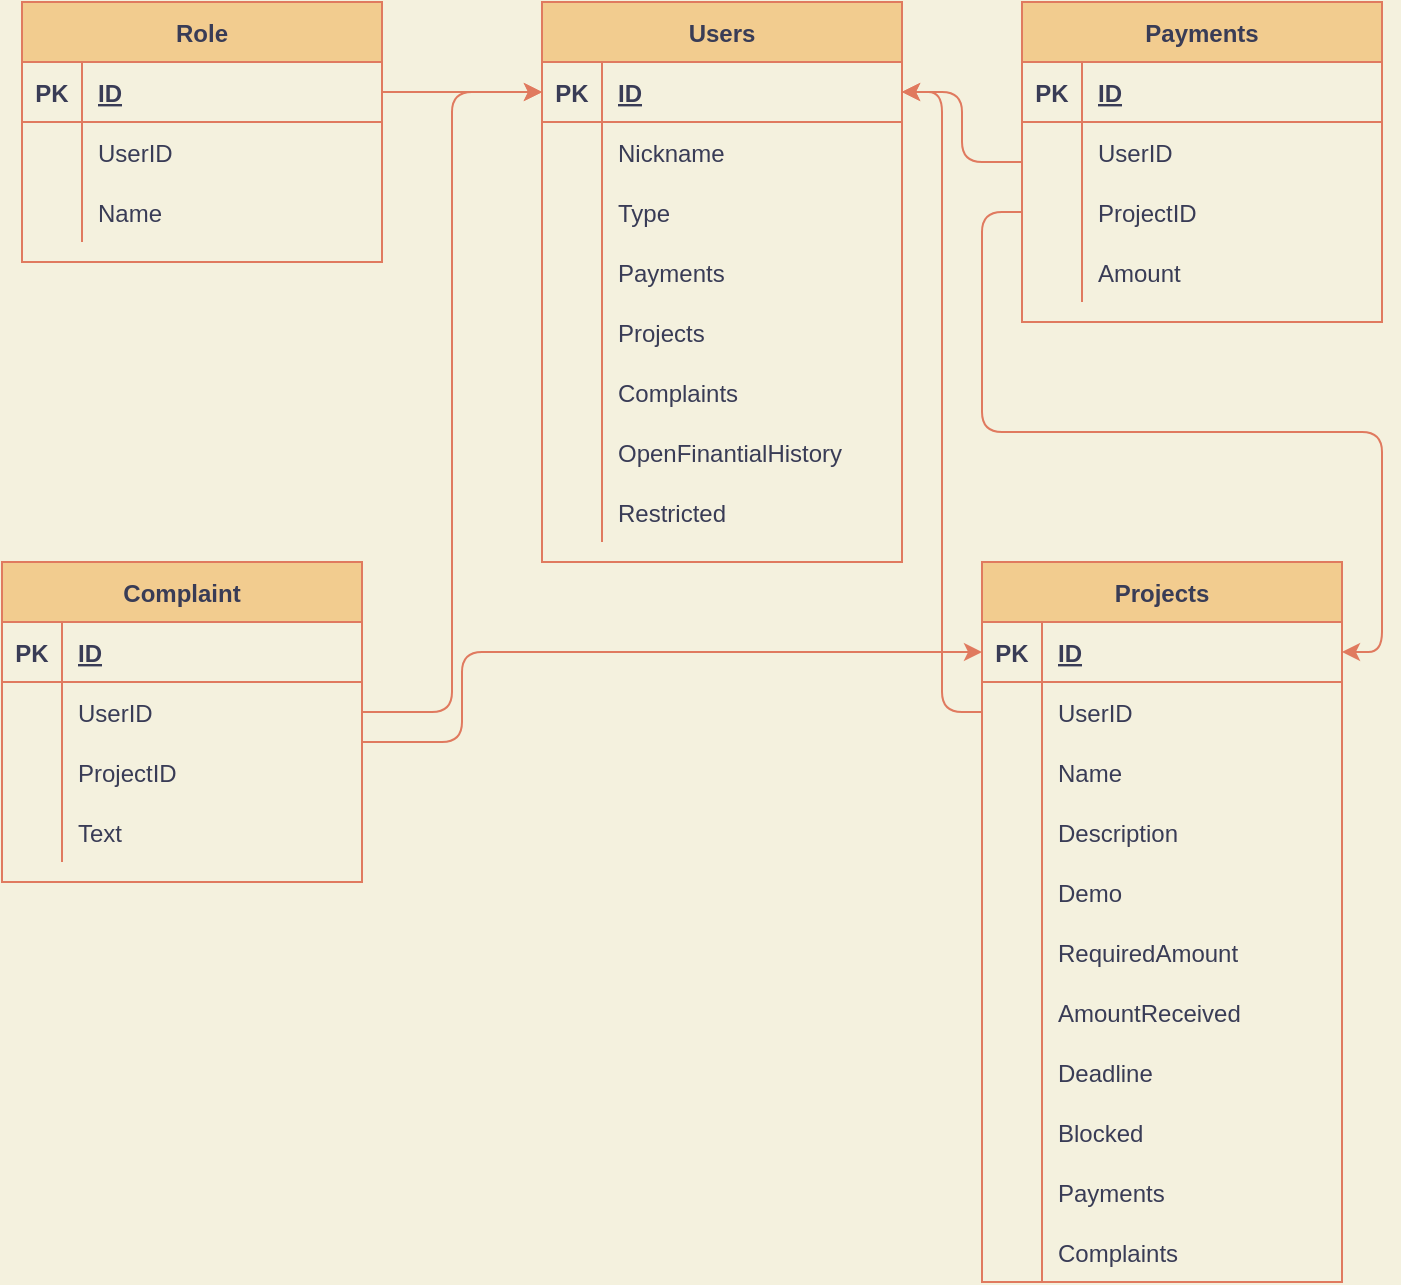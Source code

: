 <mxfile version="15.4.0" type="device"><diagram id="lL2KecHEoqLXDaEP8oUl" name="Страница 1"><mxGraphModel dx="710" dy="412" grid="1" gridSize="10" guides="1" tooltips="1" connect="1" arrows="1" fold="1" page="1" pageScale="1" pageWidth="1000" pageHeight="800" background="#F4F1DE" math="0" shadow="0"><root><mxCell id="0"/><mxCell id="1" parent="0"/><mxCell id="gk1wdXyeC8ZPCCCsD1zB-1" value="Users" style="shape=table;startSize=30;container=1;collapsible=1;childLayout=tableLayout;fixedRows=1;rowLines=0;fontStyle=1;align=center;resizeLast=1;fillColor=#F2CC8F;strokeColor=#E07A5F;fontColor=#393C56;" parent="1" vertex="1"><mxGeometry x="290" y="10" width="180" height="280" as="geometry"/></mxCell><mxCell id="gk1wdXyeC8ZPCCCsD1zB-2" value="" style="shape=partialRectangle;collapsible=0;dropTarget=0;pointerEvents=0;fillColor=none;top=0;left=0;bottom=1;right=0;points=[[0,0.5],[1,0.5]];portConstraint=eastwest;strokeColor=#E07A5F;fontColor=#393C56;" parent="gk1wdXyeC8ZPCCCsD1zB-1" vertex="1"><mxGeometry y="30" width="180" height="30" as="geometry"/></mxCell><mxCell id="gk1wdXyeC8ZPCCCsD1zB-3" value="PK" style="shape=partialRectangle;connectable=0;fillColor=none;top=0;left=0;bottom=0;right=0;fontStyle=1;overflow=hidden;strokeColor=#E07A5F;fontColor=#393C56;" parent="gk1wdXyeC8ZPCCCsD1zB-2" vertex="1"><mxGeometry width="30" height="30" as="geometry"><mxRectangle width="30" height="30" as="alternateBounds"/></mxGeometry></mxCell><mxCell id="gk1wdXyeC8ZPCCCsD1zB-4" value="ID" style="shape=partialRectangle;connectable=0;fillColor=none;top=0;left=0;bottom=0;right=0;align=left;spacingLeft=6;fontStyle=5;overflow=hidden;strokeColor=#E07A5F;fontColor=#393C56;" parent="gk1wdXyeC8ZPCCCsD1zB-2" vertex="1"><mxGeometry x="30" width="150" height="30" as="geometry"><mxRectangle width="150" height="30" as="alternateBounds"/></mxGeometry></mxCell><mxCell id="gk1wdXyeC8ZPCCCsD1zB-5" value="" style="shape=partialRectangle;collapsible=0;dropTarget=0;pointerEvents=0;fillColor=none;top=0;left=0;bottom=0;right=0;points=[[0,0.5],[1,0.5]];portConstraint=eastwest;strokeColor=#E07A5F;fontColor=#393C56;" parent="gk1wdXyeC8ZPCCCsD1zB-1" vertex="1"><mxGeometry y="60" width="180" height="30" as="geometry"/></mxCell><mxCell id="gk1wdXyeC8ZPCCCsD1zB-6" value="" style="shape=partialRectangle;connectable=0;fillColor=none;top=0;left=0;bottom=0;right=0;editable=1;overflow=hidden;strokeColor=#E07A5F;fontColor=#393C56;" parent="gk1wdXyeC8ZPCCCsD1zB-5" vertex="1"><mxGeometry width="30" height="30" as="geometry"><mxRectangle width="30" height="30" as="alternateBounds"/></mxGeometry></mxCell><mxCell id="gk1wdXyeC8ZPCCCsD1zB-7" value="Nickname" style="shape=partialRectangle;connectable=0;fillColor=none;top=0;left=0;bottom=0;right=0;align=left;spacingLeft=6;overflow=hidden;strokeColor=#E07A5F;fontColor=#393C56;" parent="gk1wdXyeC8ZPCCCsD1zB-5" vertex="1"><mxGeometry x="30" width="150" height="30" as="geometry"><mxRectangle width="150" height="30" as="alternateBounds"/></mxGeometry></mxCell><mxCell id="gk1wdXyeC8ZPCCCsD1zB-17" value="" style="shape=partialRectangle;collapsible=0;dropTarget=0;pointerEvents=0;fillColor=none;top=0;left=0;bottom=0;right=0;points=[[0,0.5],[1,0.5]];portConstraint=eastwest;strokeColor=#E07A5F;fontColor=#393C56;" parent="gk1wdXyeC8ZPCCCsD1zB-1" vertex="1"><mxGeometry y="90" width="180" height="30" as="geometry"/></mxCell><mxCell id="gk1wdXyeC8ZPCCCsD1zB-18" value="" style="shape=partialRectangle;connectable=0;fillColor=none;top=0;left=0;bottom=0;right=0;editable=1;overflow=hidden;strokeColor=#E07A5F;fontColor=#393C56;" parent="gk1wdXyeC8ZPCCCsD1zB-17" vertex="1"><mxGeometry width="30" height="30" as="geometry"><mxRectangle width="30" height="30" as="alternateBounds"/></mxGeometry></mxCell><mxCell id="gk1wdXyeC8ZPCCCsD1zB-19" value="Type" style="shape=partialRectangle;connectable=0;fillColor=none;top=0;left=0;bottom=0;right=0;align=left;spacingLeft=6;overflow=hidden;strokeColor=#E07A5F;fontColor=#393C56;" parent="gk1wdXyeC8ZPCCCsD1zB-17" vertex="1"><mxGeometry x="30" width="150" height="30" as="geometry"><mxRectangle width="150" height="30" as="alternateBounds"/></mxGeometry></mxCell><mxCell id="gk1wdXyeC8ZPCCCsD1zB-20" value="" style="shape=partialRectangle;collapsible=0;dropTarget=0;pointerEvents=0;fillColor=none;top=0;left=0;bottom=0;right=0;points=[[0,0.5],[1,0.5]];portConstraint=eastwest;strokeColor=#E07A5F;fontColor=#393C56;" parent="gk1wdXyeC8ZPCCCsD1zB-1" vertex="1"><mxGeometry y="120" width="180" height="30" as="geometry"/></mxCell><mxCell id="gk1wdXyeC8ZPCCCsD1zB-21" value="" style="shape=partialRectangle;connectable=0;fillColor=none;top=0;left=0;bottom=0;right=0;editable=1;overflow=hidden;strokeColor=#E07A5F;fontColor=#393C56;" parent="gk1wdXyeC8ZPCCCsD1zB-20" vertex="1"><mxGeometry width="30" height="30" as="geometry"><mxRectangle width="30" height="30" as="alternateBounds"/></mxGeometry></mxCell><mxCell id="gk1wdXyeC8ZPCCCsD1zB-22" value="Payments" style="shape=partialRectangle;connectable=0;fillColor=none;top=0;left=0;bottom=0;right=0;align=left;spacingLeft=6;overflow=hidden;strokeColor=#E07A5F;fontColor=#393C56;" parent="gk1wdXyeC8ZPCCCsD1zB-20" vertex="1"><mxGeometry x="30" width="150" height="30" as="geometry"><mxRectangle width="150" height="30" as="alternateBounds"/></mxGeometry></mxCell><mxCell id="gk1wdXyeC8ZPCCCsD1zB-23" value="" style="shape=partialRectangle;collapsible=0;dropTarget=0;pointerEvents=0;fillColor=none;top=0;left=0;bottom=0;right=0;points=[[0,0.5],[1,0.5]];portConstraint=eastwest;strokeColor=#E07A5F;fontColor=#393C56;" parent="gk1wdXyeC8ZPCCCsD1zB-1" vertex="1"><mxGeometry y="150" width="180" height="30" as="geometry"/></mxCell><mxCell id="gk1wdXyeC8ZPCCCsD1zB-24" value="" style="shape=partialRectangle;connectable=0;fillColor=none;top=0;left=0;bottom=0;right=0;editable=1;overflow=hidden;strokeColor=#E07A5F;fontColor=#393C56;" parent="gk1wdXyeC8ZPCCCsD1zB-23" vertex="1"><mxGeometry width="30" height="30" as="geometry"><mxRectangle width="30" height="30" as="alternateBounds"/></mxGeometry></mxCell><mxCell id="gk1wdXyeC8ZPCCCsD1zB-25" value="Projects" style="shape=partialRectangle;connectable=0;fillColor=none;top=0;left=0;bottom=0;right=0;align=left;spacingLeft=6;overflow=hidden;strokeColor=#E07A5F;fontColor=#393C56;" parent="gk1wdXyeC8ZPCCCsD1zB-23" vertex="1"><mxGeometry x="30" width="150" height="30" as="geometry"><mxRectangle width="150" height="30" as="alternateBounds"/></mxGeometry></mxCell><mxCell id="OUejm_RmadkvLGZbNN4_-1" value="" style="shape=partialRectangle;collapsible=0;dropTarget=0;pointerEvents=0;fillColor=none;top=0;left=0;bottom=0;right=0;points=[[0,0.5],[1,0.5]];portConstraint=eastwest;strokeColor=#E07A5F;fontColor=#393C56;" parent="gk1wdXyeC8ZPCCCsD1zB-1" vertex="1"><mxGeometry y="180" width="180" height="30" as="geometry"/></mxCell><mxCell id="OUejm_RmadkvLGZbNN4_-2" value="" style="shape=partialRectangle;connectable=0;fillColor=none;top=0;left=0;bottom=0;right=0;editable=1;overflow=hidden;strokeColor=#E07A5F;fontColor=#393C56;" parent="OUejm_RmadkvLGZbNN4_-1" vertex="1"><mxGeometry width="30" height="30" as="geometry"><mxRectangle width="30" height="30" as="alternateBounds"/></mxGeometry></mxCell><mxCell id="OUejm_RmadkvLGZbNN4_-3" value="Complaints" style="shape=partialRectangle;connectable=0;fillColor=none;top=0;left=0;bottom=0;right=0;align=left;spacingLeft=6;overflow=hidden;strokeColor=#E07A5F;fontColor=#393C56;" parent="OUejm_RmadkvLGZbNN4_-1" vertex="1"><mxGeometry x="30" width="150" height="30" as="geometry"><mxRectangle width="150" height="30" as="alternateBounds"/></mxGeometry></mxCell><mxCell id="gk1wdXyeC8ZPCCCsD1zB-26" value="" style="shape=partialRectangle;collapsible=0;dropTarget=0;pointerEvents=0;fillColor=none;top=0;left=0;bottom=0;right=0;points=[[0,0.5],[1,0.5]];portConstraint=eastwest;strokeColor=#E07A5F;fontColor=#393C56;" parent="gk1wdXyeC8ZPCCCsD1zB-1" vertex="1"><mxGeometry y="210" width="180" height="30" as="geometry"/></mxCell><mxCell id="gk1wdXyeC8ZPCCCsD1zB-27" value="" style="shape=partialRectangle;connectable=0;fillColor=none;top=0;left=0;bottom=0;right=0;editable=1;overflow=hidden;strokeColor=#E07A5F;fontColor=#393C56;" parent="gk1wdXyeC8ZPCCCsD1zB-26" vertex="1"><mxGeometry width="30" height="30" as="geometry"><mxRectangle width="30" height="30" as="alternateBounds"/></mxGeometry></mxCell><mxCell id="gk1wdXyeC8ZPCCCsD1zB-28" value="OpenFinantialHistory" style="shape=partialRectangle;connectable=0;fillColor=none;top=0;left=0;bottom=0;right=0;align=left;spacingLeft=6;overflow=hidden;strokeColor=#E07A5F;fontColor=#393C56;" parent="gk1wdXyeC8ZPCCCsD1zB-26" vertex="1"><mxGeometry x="30" width="150" height="30" as="geometry"><mxRectangle width="150" height="30" as="alternateBounds"/></mxGeometry></mxCell><mxCell id="gk1wdXyeC8ZPCCCsD1zB-134" value="" style="shape=partialRectangle;collapsible=0;dropTarget=0;pointerEvents=0;fillColor=none;top=0;left=0;bottom=0;right=0;points=[[0,0.5],[1,0.5]];portConstraint=eastwest;strokeColor=#E07A5F;fontColor=#393C56;" parent="gk1wdXyeC8ZPCCCsD1zB-1" vertex="1"><mxGeometry y="240" width="180" height="30" as="geometry"/></mxCell><mxCell id="gk1wdXyeC8ZPCCCsD1zB-135" value="" style="shape=partialRectangle;connectable=0;fillColor=none;top=0;left=0;bottom=0;right=0;editable=1;overflow=hidden;strokeColor=#E07A5F;fontColor=#393C56;" parent="gk1wdXyeC8ZPCCCsD1zB-134" vertex="1"><mxGeometry width="30" height="30" as="geometry"><mxRectangle width="30" height="30" as="alternateBounds"/></mxGeometry></mxCell><mxCell id="gk1wdXyeC8ZPCCCsD1zB-136" value="Restricted" style="shape=partialRectangle;connectable=0;fillColor=none;top=0;left=0;bottom=0;right=0;align=left;spacingLeft=6;overflow=hidden;strokeColor=#E07A5F;fontColor=#393C56;" parent="gk1wdXyeC8ZPCCCsD1zB-134" vertex="1"><mxGeometry x="30" width="150" height="30" as="geometry"><mxRectangle width="150" height="30" as="alternateBounds"/></mxGeometry></mxCell><mxCell id="gk1wdXyeC8ZPCCCsD1zB-164" style="edgeStyle=orthogonalEdgeStyle;curved=0;rounded=1;sketch=0;orthogonalLoop=1;jettySize=auto;html=1;entryX=1;entryY=0.5;entryDx=0;entryDy=0;fontColor=#393C56;strokeColor=#E07A5F;labelBackgroundColor=#F4F1DE;" parent="1" source="gk1wdXyeC8ZPCCCsD1zB-29" target="gk1wdXyeC8ZPCCCsD1zB-2" edge="1"><mxGeometry relative="1" as="geometry"/></mxCell><mxCell id="gk1wdXyeC8ZPCCCsD1zB-29" value="Payments" style="shape=table;startSize=30;container=1;collapsible=1;childLayout=tableLayout;fixedRows=1;rowLines=0;fontStyle=1;align=center;resizeLast=1;fillColor=#F2CC8F;strokeColor=#E07A5F;fontColor=#393C56;" parent="1" vertex="1"><mxGeometry x="530" y="10" width="180" height="160" as="geometry"><mxRectangle x="530" y="10" width="90" height="30" as="alternateBounds"/></mxGeometry></mxCell><mxCell id="gk1wdXyeC8ZPCCCsD1zB-30" value="" style="shape=partialRectangle;collapsible=0;dropTarget=0;pointerEvents=0;fillColor=none;top=0;left=0;bottom=1;right=0;points=[[0,0.5],[1,0.5]];portConstraint=eastwest;strokeColor=#E07A5F;fontColor=#393C56;" parent="gk1wdXyeC8ZPCCCsD1zB-29" vertex="1"><mxGeometry y="30" width="180" height="30" as="geometry"/></mxCell><mxCell id="gk1wdXyeC8ZPCCCsD1zB-31" value="PK" style="shape=partialRectangle;connectable=0;fillColor=none;top=0;left=0;bottom=0;right=0;fontStyle=1;overflow=hidden;strokeColor=#E07A5F;fontColor=#393C56;" parent="gk1wdXyeC8ZPCCCsD1zB-30" vertex="1"><mxGeometry width="30" height="30" as="geometry"><mxRectangle width="30" height="30" as="alternateBounds"/></mxGeometry></mxCell><mxCell id="gk1wdXyeC8ZPCCCsD1zB-32" value="ID" style="shape=partialRectangle;connectable=0;fillColor=none;top=0;left=0;bottom=0;right=0;align=left;spacingLeft=6;fontStyle=5;overflow=hidden;strokeColor=#E07A5F;fontColor=#393C56;" parent="gk1wdXyeC8ZPCCCsD1zB-30" vertex="1"><mxGeometry x="30" width="150" height="30" as="geometry"><mxRectangle width="150" height="30" as="alternateBounds"/></mxGeometry></mxCell><mxCell id="gk1wdXyeC8ZPCCCsD1zB-33" value="" style="shape=partialRectangle;collapsible=0;dropTarget=0;pointerEvents=0;fillColor=none;top=0;left=0;bottom=0;right=0;points=[[0,0.5],[1,0.5]];portConstraint=eastwest;strokeColor=#E07A5F;fontColor=#393C56;" parent="gk1wdXyeC8ZPCCCsD1zB-29" vertex="1"><mxGeometry y="60" width="180" height="30" as="geometry"/></mxCell><mxCell id="gk1wdXyeC8ZPCCCsD1zB-34" value="" style="shape=partialRectangle;connectable=0;fillColor=none;top=0;left=0;bottom=0;right=0;editable=1;overflow=hidden;strokeColor=#E07A5F;fontColor=#393C56;" parent="gk1wdXyeC8ZPCCCsD1zB-33" vertex="1"><mxGeometry width="30" height="30" as="geometry"><mxRectangle width="30" height="30" as="alternateBounds"/></mxGeometry></mxCell><mxCell id="gk1wdXyeC8ZPCCCsD1zB-35" value="UserID" style="shape=partialRectangle;connectable=0;fillColor=none;top=0;left=0;bottom=0;right=0;align=left;spacingLeft=6;overflow=hidden;strokeColor=#E07A5F;fontColor=#393C56;" parent="gk1wdXyeC8ZPCCCsD1zB-33" vertex="1"><mxGeometry x="30" width="150" height="30" as="geometry"><mxRectangle width="150" height="30" as="alternateBounds"/></mxGeometry></mxCell><mxCell id="gk1wdXyeC8ZPCCCsD1zB-36" value="" style="shape=partialRectangle;collapsible=0;dropTarget=0;pointerEvents=0;fillColor=none;top=0;left=0;bottom=0;right=0;points=[[0,0.5],[1,0.5]];portConstraint=eastwest;strokeColor=#E07A5F;fontColor=#393C56;" parent="gk1wdXyeC8ZPCCCsD1zB-29" vertex="1"><mxGeometry y="90" width="180" height="30" as="geometry"/></mxCell><mxCell id="gk1wdXyeC8ZPCCCsD1zB-37" value="" style="shape=partialRectangle;connectable=0;fillColor=none;top=0;left=0;bottom=0;right=0;editable=1;overflow=hidden;strokeColor=#E07A5F;fontColor=#393C56;" parent="gk1wdXyeC8ZPCCCsD1zB-36" vertex="1"><mxGeometry width="30" height="30" as="geometry"><mxRectangle width="30" height="30" as="alternateBounds"/></mxGeometry></mxCell><mxCell id="gk1wdXyeC8ZPCCCsD1zB-38" value="ProjectID" style="shape=partialRectangle;connectable=0;fillColor=none;top=0;left=0;bottom=0;right=0;align=left;spacingLeft=6;overflow=hidden;strokeColor=#E07A5F;fontColor=#393C56;" parent="gk1wdXyeC8ZPCCCsD1zB-36" vertex="1"><mxGeometry x="30" width="150" height="30" as="geometry"><mxRectangle width="150" height="30" as="alternateBounds"/></mxGeometry></mxCell><mxCell id="gk1wdXyeC8ZPCCCsD1zB-39" value="" style="shape=partialRectangle;collapsible=0;dropTarget=0;pointerEvents=0;fillColor=none;top=0;left=0;bottom=0;right=0;points=[[0,0.5],[1,0.5]];portConstraint=eastwest;strokeColor=#E07A5F;fontColor=#393C56;" parent="gk1wdXyeC8ZPCCCsD1zB-29" vertex="1"><mxGeometry y="120" width="180" height="30" as="geometry"/></mxCell><mxCell id="gk1wdXyeC8ZPCCCsD1zB-40" value="" style="shape=partialRectangle;connectable=0;fillColor=none;top=0;left=0;bottom=0;right=0;editable=1;overflow=hidden;strokeColor=#E07A5F;fontColor=#393C56;" parent="gk1wdXyeC8ZPCCCsD1zB-39" vertex="1"><mxGeometry width="30" height="30" as="geometry"><mxRectangle width="30" height="30" as="alternateBounds"/></mxGeometry></mxCell><mxCell id="gk1wdXyeC8ZPCCCsD1zB-41" value="Amount" style="shape=partialRectangle;connectable=0;fillColor=none;top=0;left=0;bottom=0;right=0;align=left;spacingLeft=6;overflow=hidden;strokeColor=#E07A5F;fontColor=#393C56;" parent="gk1wdXyeC8ZPCCCsD1zB-39" vertex="1"><mxGeometry x="30" width="150" height="30" as="geometry"><mxRectangle width="150" height="30" as="alternateBounds"/></mxGeometry></mxCell><mxCell id="gk1wdXyeC8ZPCCCsD1zB-44" value="Projects" style="shape=table;startSize=30;container=1;collapsible=1;childLayout=tableLayout;fixedRows=1;rowLines=0;fontStyle=1;align=center;resizeLast=1;fillColor=#F2CC8F;strokeColor=#E07A5F;fontColor=#393C56;" parent="1" vertex="1"><mxGeometry x="510" y="290" width="180" height="360" as="geometry"/></mxCell><mxCell id="gk1wdXyeC8ZPCCCsD1zB-45" value="" style="shape=partialRectangle;collapsible=0;dropTarget=0;pointerEvents=0;fillColor=none;top=0;left=0;bottom=1;right=0;points=[[0,0.5],[1,0.5]];portConstraint=eastwest;strokeColor=#E07A5F;fontColor=#393C56;" parent="gk1wdXyeC8ZPCCCsD1zB-44" vertex="1"><mxGeometry y="30" width="180" height="30" as="geometry"/></mxCell><mxCell id="gk1wdXyeC8ZPCCCsD1zB-46" value="PK" style="shape=partialRectangle;connectable=0;fillColor=none;top=0;left=0;bottom=0;right=0;fontStyle=1;overflow=hidden;strokeColor=#E07A5F;fontColor=#393C56;" parent="gk1wdXyeC8ZPCCCsD1zB-45" vertex="1"><mxGeometry width="30" height="30" as="geometry"><mxRectangle width="30" height="30" as="alternateBounds"/></mxGeometry></mxCell><mxCell id="gk1wdXyeC8ZPCCCsD1zB-47" value="ID" style="shape=partialRectangle;connectable=0;fillColor=none;top=0;left=0;bottom=0;right=0;align=left;spacingLeft=6;fontStyle=5;overflow=hidden;strokeColor=#E07A5F;fontColor=#393C56;" parent="gk1wdXyeC8ZPCCCsD1zB-45" vertex="1"><mxGeometry x="30" width="150" height="30" as="geometry"><mxRectangle width="150" height="30" as="alternateBounds"/></mxGeometry></mxCell><mxCell id="gk1wdXyeC8ZPCCCsD1zB-105" value="" style="shape=partialRectangle;collapsible=0;dropTarget=0;pointerEvents=0;fillColor=none;top=0;left=0;bottom=0;right=0;points=[[0,0.5],[1,0.5]];portConstraint=eastwest;strokeColor=#E07A5F;fontColor=#393C56;" parent="gk1wdXyeC8ZPCCCsD1zB-44" vertex="1"><mxGeometry y="60" width="180" height="30" as="geometry"/></mxCell><mxCell id="gk1wdXyeC8ZPCCCsD1zB-106" value="" style="shape=partialRectangle;connectable=0;fillColor=none;top=0;left=0;bottom=0;right=0;editable=1;overflow=hidden;strokeColor=#E07A5F;fontColor=#393C56;" parent="gk1wdXyeC8ZPCCCsD1zB-105" vertex="1"><mxGeometry width="30" height="30" as="geometry"><mxRectangle width="30" height="30" as="alternateBounds"/></mxGeometry></mxCell><mxCell id="gk1wdXyeC8ZPCCCsD1zB-107" value="UserID" style="shape=partialRectangle;connectable=0;fillColor=none;top=0;left=0;bottom=0;right=0;align=left;spacingLeft=6;overflow=hidden;strokeColor=#E07A5F;fontColor=#393C56;" parent="gk1wdXyeC8ZPCCCsD1zB-105" vertex="1"><mxGeometry x="30" width="150" height="30" as="geometry"><mxRectangle width="150" height="30" as="alternateBounds"/></mxGeometry></mxCell><mxCell id="gk1wdXyeC8ZPCCCsD1zB-48" value="" style="shape=partialRectangle;collapsible=0;dropTarget=0;pointerEvents=0;fillColor=none;top=0;left=0;bottom=0;right=0;points=[[0,0.5],[1,0.5]];portConstraint=eastwest;strokeColor=#E07A5F;fontColor=#393C56;" parent="gk1wdXyeC8ZPCCCsD1zB-44" vertex="1"><mxGeometry y="90" width="180" height="30" as="geometry"/></mxCell><mxCell id="gk1wdXyeC8ZPCCCsD1zB-49" value="" style="shape=partialRectangle;connectable=0;fillColor=none;top=0;left=0;bottom=0;right=0;editable=1;overflow=hidden;strokeColor=#E07A5F;fontColor=#393C56;" parent="gk1wdXyeC8ZPCCCsD1zB-48" vertex="1"><mxGeometry width="30" height="30" as="geometry"><mxRectangle width="30" height="30" as="alternateBounds"/></mxGeometry></mxCell><mxCell id="gk1wdXyeC8ZPCCCsD1zB-50" value="Name    " style="shape=partialRectangle;connectable=0;fillColor=none;top=0;left=0;bottom=0;right=0;align=left;spacingLeft=6;overflow=hidden;strokeColor=#E07A5F;fontColor=#393C56;" parent="gk1wdXyeC8ZPCCCsD1zB-48" vertex="1"><mxGeometry x="30" width="150" height="30" as="geometry"><mxRectangle width="150" height="30" as="alternateBounds"/></mxGeometry></mxCell><mxCell id="gk1wdXyeC8ZPCCCsD1zB-51" value="" style="shape=partialRectangle;collapsible=0;dropTarget=0;pointerEvents=0;fillColor=none;top=0;left=0;bottom=0;right=0;points=[[0,0.5],[1,0.5]];portConstraint=eastwest;strokeColor=#E07A5F;fontColor=#393C56;" parent="gk1wdXyeC8ZPCCCsD1zB-44" vertex="1"><mxGeometry y="120" width="180" height="30" as="geometry"/></mxCell><mxCell id="gk1wdXyeC8ZPCCCsD1zB-52" value="" style="shape=partialRectangle;connectable=0;fillColor=none;top=0;left=0;bottom=0;right=0;editable=1;overflow=hidden;strokeColor=#E07A5F;fontColor=#393C56;" parent="gk1wdXyeC8ZPCCCsD1zB-51" vertex="1"><mxGeometry width="30" height="30" as="geometry"><mxRectangle width="30" height="30" as="alternateBounds"/></mxGeometry></mxCell><mxCell id="gk1wdXyeC8ZPCCCsD1zB-53" value="Description" style="shape=partialRectangle;connectable=0;fillColor=none;top=0;left=0;bottom=0;right=0;align=left;spacingLeft=6;overflow=hidden;strokeColor=#E07A5F;fontColor=#393C56;" parent="gk1wdXyeC8ZPCCCsD1zB-51" vertex="1"><mxGeometry x="30" width="150" height="30" as="geometry"><mxRectangle width="150" height="30" as="alternateBounds"/></mxGeometry></mxCell><mxCell id="gk1wdXyeC8ZPCCCsD1zB-54" value="" style="shape=partialRectangle;collapsible=0;dropTarget=0;pointerEvents=0;fillColor=none;top=0;left=0;bottom=0;right=0;points=[[0,0.5],[1,0.5]];portConstraint=eastwest;strokeColor=#E07A5F;fontColor=#393C56;" parent="gk1wdXyeC8ZPCCCsD1zB-44" vertex="1"><mxGeometry y="150" width="180" height="30" as="geometry"/></mxCell><mxCell id="gk1wdXyeC8ZPCCCsD1zB-55" value="" style="shape=partialRectangle;connectable=0;fillColor=none;top=0;left=0;bottom=0;right=0;editable=1;overflow=hidden;strokeColor=#E07A5F;fontColor=#393C56;" parent="gk1wdXyeC8ZPCCCsD1zB-54" vertex="1"><mxGeometry width="30" height="30" as="geometry"><mxRectangle width="30" height="30" as="alternateBounds"/></mxGeometry></mxCell><mxCell id="gk1wdXyeC8ZPCCCsD1zB-56" value="Demo" style="shape=partialRectangle;connectable=0;fillColor=none;top=0;left=0;bottom=0;right=0;align=left;spacingLeft=6;overflow=hidden;strokeColor=#E07A5F;fontColor=#393C56;" parent="gk1wdXyeC8ZPCCCsD1zB-54" vertex="1"><mxGeometry x="30" width="150" height="30" as="geometry"><mxRectangle width="150" height="30" as="alternateBounds"/></mxGeometry></mxCell><mxCell id="gk1wdXyeC8ZPCCCsD1zB-57" value="" style="shape=partialRectangle;collapsible=0;dropTarget=0;pointerEvents=0;fillColor=none;top=0;left=0;bottom=0;right=0;points=[[0,0.5],[1,0.5]];portConstraint=eastwest;strokeColor=#E07A5F;fontColor=#393C56;" parent="gk1wdXyeC8ZPCCCsD1zB-44" vertex="1"><mxGeometry y="180" width="180" height="30" as="geometry"/></mxCell><mxCell id="gk1wdXyeC8ZPCCCsD1zB-58" value="" style="shape=partialRectangle;connectable=0;fillColor=none;top=0;left=0;bottom=0;right=0;editable=1;overflow=hidden;strokeColor=#E07A5F;fontColor=#393C56;" parent="gk1wdXyeC8ZPCCCsD1zB-57" vertex="1"><mxGeometry width="30" height="30" as="geometry"><mxRectangle width="30" height="30" as="alternateBounds"/></mxGeometry></mxCell><mxCell id="gk1wdXyeC8ZPCCCsD1zB-59" value="RequiredAmount" style="shape=partialRectangle;connectable=0;fillColor=none;top=0;left=0;bottom=0;right=0;align=left;spacingLeft=6;overflow=hidden;strokeColor=#E07A5F;fontColor=#393C56;" parent="gk1wdXyeC8ZPCCCsD1zB-57" vertex="1"><mxGeometry x="30" width="150" height="30" as="geometry"><mxRectangle width="150" height="30" as="alternateBounds"/></mxGeometry></mxCell><mxCell id="gk1wdXyeC8ZPCCCsD1zB-131" value="" style="shape=partialRectangle;collapsible=0;dropTarget=0;pointerEvents=0;fillColor=none;top=0;left=0;bottom=0;right=0;points=[[0,0.5],[1,0.5]];portConstraint=eastwest;strokeColor=#E07A5F;fontColor=#393C56;" parent="gk1wdXyeC8ZPCCCsD1zB-44" vertex="1"><mxGeometry y="210" width="180" height="30" as="geometry"/></mxCell><mxCell id="gk1wdXyeC8ZPCCCsD1zB-132" value="" style="shape=partialRectangle;connectable=0;fillColor=none;top=0;left=0;bottom=0;right=0;editable=1;overflow=hidden;strokeColor=#E07A5F;fontColor=#393C56;" parent="gk1wdXyeC8ZPCCCsD1zB-131" vertex="1"><mxGeometry width="30" height="30" as="geometry"><mxRectangle width="30" height="30" as="alternateBounds"/></mxGeometry></mxCell><mxCell id="gk1wdXyeC8ZPCCCsD1zB-133" value="AmountReceived" style="shape=partialRectangle;connectable=0;top=0;left=0;bottom=0;right=0;align=left;spacingLeft=6;overflow=hidden;opacity=0;fillColor=#F2CC8F;strokeColor=#E07A5F;fontColor=#393C56;" parent="gk1wdXyeC8ZPCCCsD1zB-131" vertex="1"><mxGeometry x="30" width="150" height="30" as="geometry"><mxRectangle width="150" height="30" as="alternateBounds"/></mxGeometry></mxCell><mxCell id="gk1wdXyeC8ZPCCCsD1zB-60" value="" style="shape=partialRectangle;collapsible=0;dropTarget=0;pointerEvents=0;fillColor=none;top=0;left=0;bottom=0;right=0;points=[[0,0.5],[1,0.5]];portConstraint=eastwest;strokeColor=#E07A5F;fontColor=#393C56;" parent="gk1wdXyeC8ZPCCCsD1zB-44" vertex="1"><mxGeometry y="240" width="180" height="30" as="geometry"/></mxCell><mxCell id="gk1wdXyeC8ZPCCCsD1zB-61" value="" style="shape=partialRectangle;connectable=0;fillColor=none;top=0;left=0;bottom=0;right=0;editable=1;overflow=hidden;strokeColor=#E07A5F;fontColor=#393C56;" parent="gk1wdXyeC8ZPCCCsD1zB-60" vertex="1"><mxGeometry width="30" height="30" as="geometry"><mxRectangle width="30" height="30" as="alternateBounds"/></mxGeometry></mxCell><mxCell id="gk1wdXyeC8ZPCCCsD1zB-62" value="Deadline" style="shape=partialRectangle;connectable=0;fillColor=none;top=0;left=0;bottom=0;right=0;align=left;spacingLeft=6;overflow=hidden;strokeColor=#E07A5F;fontColor=#393C56;" parent="gk1wdXyeC8ZPCCCsD1zB-60" vertex="1"><mxGeometry x="30" width="150" height="30" as="geometry"><mxRectangle width="150" height="30" as="alternateBounds"/></mxGeometry></mxCell><mxCell id="gk1wdXyeC8ZPCCCsD1zB-137" value="" style="shape=partialRectangle;collapsible=0;dropTarget=0;pointerEvents=0;fillColor=none;top=0;left=0;bottom=0;right=0;points=[[0,0.5],[1,0.5]];portConstraint=eastwest;strokeColor=#E07A5F;fontColor=#393C56;" parent="gk1wdXyeC8ZPCCCsD1zB-44" vertex="1"><mxGeometry y="270" width="180" height="30" as="geometry"/></mxCell><mxCell id="gk1wdXyeC8ZPCCCsD1zB-138" value="" style="shape=partialRectangle;connectable=0;fillColor=none;top=0;left=0;bottom=0;right=0;editable=1;overflow=hidden;strokeColor=#E07A5F;fontColor=#393C56;" parent="gk1wdXyeC8ZPCCCsD1zB-137" vertex="1"><mxGeometry width="30" height="30" as="geometry"><mxRectangle width="30" height="30" as="alternateBounds"/></mxGeometry></mxCell><mxCell id="gk1wdXyeC8ZPCCCsD1zB-139" value="Blocked" style="shape=partialRectangle;connectable=0;fillColor=none;top=0;left=0;bottom=0;right=0;align=left;spacingLeft=6;overflow=hidden;strokeColor=#E07A5F;fontColor=#393C56;" parent="gk1wdXyeC8ZPCCCsD1zB-137" vertex="1"><mxGeometry x="30" width="150" height="30" as="geometry"><mxRectangle width="150" height="30" as="alternateBounds"/></mxGeometry></mxCell><mxCell id="gk1wdXyeC8ZPCCCsD1zB-167" value="" style="shape=partialRectangle;collapsible=0;dropTarget=0;pointerEvents=0;fillColor=none;top=0;left=0;bottom=0;right=0;points=[[0,0.5],[1,0.5]];portConstraint=eastwest;strokeColor=#E07A5F;fontColor=#393C56;" parent="gk1wdXyeC8ZPCCCsD1zB-44" vertex="1"><mxGeometry y="300" width="180" height="30" as="geometry"/></mxCell><mxCell id="gk1wdXyeC8ZPCCCsD1zB-168" value="" style="shape=partialRectangle;connectable=0;fillColor=none;top=0;left=0;bottom=0;right=0;editable=1;overflow=hidden;strokeColor=#E07A5F;fontColor=#393C56;" parent="gk1wdXyeC8ZPCCCsD1zB-167" vertex="1"><mxGeometry width="30" height="30" as="geometry"><mxRectangle width="30" height="30" as="alternateBounds"/></mxGeometry></mxCell><mxCell id="gk1wdXyeC8ZPCCCsD1zB-169" value="Payments" style="shape=partialRectangle;connectable=0;top=0;left=0;bottom=0;right=0;align=left;spacingLeft=6;overflow=hidden;opacity=0;fillColor=#F2CC8F;strokeColor=#E07A5F;fontColor=#393C56;" parent="gk1wdXyeC8ZPCCCsD1zB-167" vertex="1"><mxGeometry x="30" width="150" height="30" as="geometry"><mxRectangle width="150" height="30" as="alternateBounds"/></mxGeometry></mxCell><mxCell id="gk1wdXyeC8ZPCCCsD1zB-170" value="" style="shape=partialRectangle;collapsible=0;dropTarget=0;pointerEvents=0;fillColor=none;top=0;left=0;bottom=0;right=0;points=[[0,0.5],[1,0.5]];portConstraint=eastwest;strokeColor=#E07A5F;fontColor=#393C56;" parent="gk1wdXyeC8ZPCCCsD1zB-44" vertex="1"><mxGeometry y="330" width="180" height="30" as="geometry"/></mxCell><mxCell id="gk1wdXyeC8ZPCCCsD1zB-171" value="" style="shape=partialRectangle;connectable=0;fillColor=none;top=0;left=0;bottom=0;right=0;editable=1;overflow=hidden;strokeColor=#E07A5F;fontColor=#393C56;" parent="gk1wdXyeC8ZPCCCsD1zB-170" vertex="1"><mxGeometry width="30" height="30" as="geometry"><mxRectangle width="30" height="30" as="alternateBounds"/></mxGeometry></mxCell><mxCell id="gk1wdXyeC8ZPCCCsD1zB-172" value="Complaints" style="shape=partialRectangle;connectable=0;top=0;left=0;bottom=0;right=0;align=left;spacingLeft=6;overflow=hidden;opacity=0;fillColor=#F2CC8F;strokeColor=#E07A5F;fontColor=#393C56;" parent="gk1wdXyeC8ZPCCCsD1zB-170" vertex="1"><mxGeometry x="30" width="150" height="30" as="geometry"><mxRectangle width="150" height="30" as="alternateBounds"/></mxGeometry></mxCell><mxCell id="gk1wdXyeC8ZPCCCsD1zB-146" value="Complaint" style="shape=table;startSize=30;container=1;collapsible=1;childLayout=tableLayout;fixedRows=1;rowLines=0;fontStyle=1;align=center;resizeLast=1;rounded=0;sketch=0;fontColor=#393C56;strokeColor=#E07A5F;fillColor=#F2CC8F;" parent="1" vertex="1"><mxGeometry x="20" y="290" width="180" height="160" as="geometry"/></mxCell><mxCell id="gk1wdXyeC8ZPCCCsD1zB-147" value="" style="shape=partialRectangle;collapsible=0;dropTarget=0;pointerEvents=0;fillColor=none;top=0;left=0;bottom=1;right=0;points=[[0,0.5],[1,0.5]];portConstraint=eastwest;rounded=0;sketch=0;fontColor=#393C56;strokeColor=#E07A5F;" parent="gk1wdXyeC8ZPCCCsD1zB-146" vertex="1"><mxGeometry y="30" width="180" height="30" as="geometry"/></mxCell><mxCell id="gk1wdXyeC8ZPCCCsD1zB-148" value="PK" style="shape=partialRectangle;connectable=0;fillColor=none;top=0;left=0;bottom=0;right=0;fontStyle=1;overflow=hidden;rounded=0;sketch=0;fontColor=#393C56;strokeColor=#E07A5F;" parent="gk1wdXyeC8ZPCCCsD1zB-147" vertex="1"><mxGeometry width="30" height="30" as="geometry"><mxRectangle width="30" height="30" as="alternateBounds"/></mxGeometry></mxCell><mxCell id="gk1wdXyeC8ZPCCCsD1zB-149" value="ID" style="shape=partialRectangle;connectable=0;fillColor=none;top=0;left=0;bottom=0;right=0;align=left;spacingLeft=6;fontStyle=5;overflow=hidden;rounded=0;sketch=0;fontColor=#393C56;strokeColor=#E07A5F;" parent="gk1wdXyeC8ZPCCCsD1zB-147" vertex="1"><mxGeometry x="30" width="150" height="30" as="geometry"><mxRectangle width="150" height="30" as="alternateBounds"/></mxGeometry></mxCell><mxCell id="gk1wdXyeC8ZPCCCsD1zB-150" value="" style="shape=partialRectangle;collapsible=0;dropTarget=0;pointerEvents=0;fillColor=none;top=0;left=0;bottom=0;right=0;points=[[0,0.5],[1,0.5]];portConstraint=eastwest;rounded=0;sketch=0;fontColor=#393C56;strokeColor=#E07A5F;" parent="gk1wdXyeC8ZPCCCsD1zB-146" vertex="1"><mxGeometry y="60" width="180" height="30" as="geometry"/></mxCell><mxCell id="gk1wdXyeC8ZPCCCsD1zB-151" value="" style="shape=partialRectangle;connectable=0;fillColor=none;top=0;left=0;bottom=0;right=0;editable=1;overflow=hidden;rounded=0;sketch=0;fontColor=#393C56;strokeColor=#E07A5F;" parent="gk1wdXyeC8ZPCCCsD1zB-150" vertex="1"><mxGeometry width="30" height="30" as="geometry"><mxRectangle width="30" height="30" as="alternateBounds"/></mxGeometry></mxCell><mxCell id="gk1wdXyeC8ZPCCCsD1zB-152" value="UserID" style="shape=partialRectangle;connectable=0;fillColor=none;top=0;left=0;bottom=0;right=0;align=left;spacingLeft=6;overflow=hidden;rounded=0;sketch=0;fontColor=#393C56;strokeColor=#E07A5F;" parent="gk1wdXyeC8ZPCCCsD1zB-150" vertex="1"><mxGeometry x="30" width="150" height="30" as="geometry"><mxRectangle width="150" height="30" as="alternateBounds"/></mxGeometry></mxCell><mxCell id="gk1wdXyeC8ZPCCCsD1zB-153" value="" style="shape=partialRectangle;collapsible=0;dropTarget=0;pointerEvents=0;fillColor=none;top=0;left=0;bottom=0;right=0;points=[[0,0.5],[1,0.5]];portConstraint=eastwest;rounded=0;sketch=0;fontColor=#393C56;strokeColor=#E07A5F;" parent="gk1wdXyeC8ZPCCCsD1zB-146" vertex="1"><mxGeometry y="90" width="180" height="30" as="geometry"/></mxCell><mxCell id="gk1wdXyeC8ZPCCCsD1zB-154" value="" style="shape=partialRectangle;connectable=0;fillColor=none;top=0;left=0;bottom=0;right=0;editable=1;overflow=hidden;rounded=0;sketch=0;fontColor=#393C56;strokeColor=#E07A5F;" parent="gk1wdXyeC8ZPCCCsD1zB-153" vertex="1"><mxGeometry width="30" height="30" as="geometry"><mxRectangle width="30" height="30" as="alternateBounds"/></mxGeometry></mxCell><mxCell id="gk1wdXyeC8ZPCCCsD1zB-155" value="ProjectID" style="shape=partialRectangle;connectable=0;fillColor=none;top=0;left=0;bottom=0;right=0;align=left;spacingLeft=6;overflow=hidden;rounded=0;sketch=0;fontColor=#393C56;strokeColor=#E07A5F;" parent="gk1wdXyeC8ZPCCCsD1zB-153" vertex="1"><mxGeometry x="30" width="150" height="30" as="geometry"><mxRectangle width="150" height="30" as="alternateBounds"/></mxGeometry></mxCell><mxCell id="gk1wdXyeC8ZPCCCsD1zB-156" value="" style="shape=partialRectangle;collapsible=0;dropTarget=0;pointerEvents=0;fillColor=none;top=0;left=0;bottom=0;right=0;points=[[0,0.5],[1,0.5]];portConstraint=eastwest;rounded=0;sketch=0;fontColor=#393C56;strokeColor=#E07A5F;" parent="gk1wdXyeC8ZPCCCsD1zB-146" vertex="1"><mxGeometry y="120" width="180" height="30" as="geometry"/></mxCell><mxCell id="gk1wdXyeC8ZPCCCsD1zB-157" value="" style="shape=partialRectangle;connectable=0;fillColor=none;top=0;left=0;bottom=0;right=0;editable=1;overflow=hidden;rounded=0;sketch=0;fontColor=#393C56;strokeColor=#E07A5F;" parent="gk1wdXyeC8ZPCCCsD1zB-156" vertex="1"><mxGeometry width="30" height="30" as="geometry"><mxRectangle width="30" height="30" as="alternateBounds"/></mxGeometry></mxCell><mxCell id="gk1wdXyeC8ZPCCCsD1zB-158" value="Text" style="shape=partialRectangle;connectable=0;fillColor=none;top=0;left=0;bottom=0;right=0;align=left;spacingLeft=6;overflow=hidden;rounded=0;sketch=0;fontColor=#393C56;strokeColor=#E07A5F;" parent="gk1wdXyeC8ZPCCCsD1zB-156" vertex="1"><mxGeometry x="30" width="150" height="30" as="geometry"><mxRectangle width="150" height="30" as="alternateBounds"/></mxGeometry></mxCell><mxCell id="gk1wdXyeC8ZPCCCsD1zB-161" style="edgeStyle=orthogonalEdgeStyle;curved=0;rounded=1;sketch=0;orthogonalLoop=1;jettySize=auto;html=1;entryX=0;entryY=0.5;entryDx=0;entryDy=0;fontColor=#393C56;strokeColor=#E07A5F;labelBackgroundColor=#F4F1DE;" parent="1" source="gk1wdXyeC8ZPCCCsD1zB-150" target="gk1wdXyeC8ZPCCCsD1zB-2" edge="1"><mxGeometry relative="1" as="geometry"/></mxCell><mxCell id="3N84JjTybpZjLnekeuHa-2" style="edgeStyle=orthogonalEdgeStyle;rounded=1;orthogonalLoop=1;jettySize=auto;html=1;fillColor=#fa6800;strokeColor=#E07A5F;entryX=0;entryY=0.5;entryDx=0;entryDy=0;" parent="1" source="gk1wdXyeC8ZPCCCsD1zB-153" target="gk1wdXyeC8ZPCCCsD1zB-45" edge="1"><mxGeometry relative="1" as="geometry"><mxPoint x="500" y="340" as="targetPoint"/><Array as="points"><mxPoint x="250" y="380"/><mxPoint x="250" y="335"/></Array></mxGeometry></mxCell><mxCell id="3N84JjTybpZjLnekeuHa-3" style="edgeStyle=orthogonalEdgeStyle;rounded=1;orthogonalLoop=1;jettySize=auto;html=1;entryX=1;entryY=0.5;entryDx=0;entryDy=0;strokeColor=#E07A5F;" parent="1" source="gk1wdXyeC8ZPCCCsD1zB-105" target="gk1wdXyeC8ZPCCCsD1zB-2" edge="1"><mxGeometry relative="1" as="geometry"/></mxCell><mxCell id="3N84JjTybpZjLnekeuHa-4" style="edgeStyle=orthogonalEdgeStyle;rounded=1;orthogonalLoop=1;jettySize=auto;html=1;entryX=1;entryY=0.5;entryDx=0;entryDy=0;strokeColor=#E07A5F;" parent="1" source="gk1wdXyeC8ZPCCCsD1zB-36" target="gk1wdXyeC8ZPCCCsD1zB-45" edge="1"><mxGeometry relative="1" as="geometry"/></mxCell><mxCell id="xcNrKCXt7Sa1wh17j3s9-18" value="Role" style="shape=table;startSize=30;container=1;collapsible=1;childLayout=tableLayout;fixedRows=1;rowLines=0;fontStyle=1;align=center;resizeLast=1;fillColor=#F2CC8F;strokeColor=#E07A5F;fontColor=#393C56;" vertex="1" parent="1"><mxGeometry x="30" y="10" width="180" height="130" as="geometry"><mxRectangle x="530" y="10" width="90" height="30" as="alternateBounds"/></mxGeometry></mxCell><mxCell id="xcNrKCXt7Sa1wh17j3s9-19" value="" style="shape=partialRectangle;collapsible=0;dropTarget=0;pointerEvents=0;fillColor=none;top=0;left=0;bottom=1;right=0;points=[[0,0.5],[1,0.5]];portConstraint=eastwest;strokeColor=#E07A5F;fontColor=#393C56;" vertex="1" parent="xcNrKCXt7Sa1wh17j3s9-18"><mxGeometry y="30" width="180" height="30" as="geometry"/></mxCell><mxCell id="xcNrKCXt7Sa1wh17j3s9-20" value="PK" style="shape=partialRectangle;connectable=0;fillColor=none;top=0;left=0;bottom=0;right=0;fontStyle=1;overflow=hidden;strokeColor=#E07A5F;fontColor=#393C56;" vertex="1" parent="xcNrKCXt7Sa1wh17j3s9-19"><mxGeometry width="30" height="30" as="geometry"><mxRectangle width="30" height="30" as="alternateBounds"/></mxGeometry></mxCell><mxCell id="xcNrKCXt7Sa1wh17j3s9-21" value="ID" style="shape=partialRectangle;connectable=0;fillColor=none;top=0;left=0;bottom=0;right=0;align=left;spacingLeft=6;fontStyle=5;overflow=hidden;strokeColor=#E07A5F;fontColor=#393C56;" vertex="1" parent="xcNrKCXt7Sa1wh17j3s9-19"><mxGeometry x="30" width="150" height="30" as="geometry"><mxRectangle width="150" height="30" as="alternateBounds"/></mxGeometry></mxCell><mxCell id="xcNrKCXt7Sa1wh17j3s9-22" value="" style="shape=partialRectangle;collapsible=0;dropTarget=0;pointerEvents=0;fillColor=none;top=0;left=0;bottom=0;right=0;points=[[0,0.5],[1,0.5]];portConstraint=eastwest;strokeColor=#E07A5F;fontColor=#393C56;" vertex="1" parent="xcNrKCXt7Sa1wh17j3s9-18"><mxGeometry y="60" width="180" height="30" as="geometry"/></mxCell><mxCell id="xcNrKCXt7Sa1wh17j3s9-23" value="" style="shape=partialRectangle;connectable=0;fillColor=none;top=0;left=0;bottom=0;right=0;editable=1;overflow=hidden;strokeColor=#E07A5F;fontColor=#393C56;" vertex="1" parent="xcNrKCXt7Sa1wh17j3s9-22"><mxGeometry width="30" height="30" as="geometry"><mxRectangle width="30" height="30" as="alternateBounds"/></mxGeometry></mxCell><mxCell id="xcNrKCXt7Sa1wh17j3s9-24" value="UserID" style="shape=partialRectangle;connectable=0;fillColor=none;top=0;left=0;bottom=0;right=0;align=left;spacingLeft=6;overflow=hidden;strokeColor=#E07A5F;fontColor=#393C56;" vertex="1" parent="xcNrKCXt7Sa1wh17j3s9-22"><mxGeometry x="30" width="150" height="30" as="geometry"><mxRectangle width="150" height="30" as="alternateBounds"/></mxGeometry></mxCell><mxCell id="xcNrKCXt7Sa1wh17j3s9-25" value="" style="shape=partialRectangle;collapsible=0;dropTarget=0;pointerEvents=0;fillColor=none;top=0;left=0;bottom=0;right=0;points=[[0,0.5],[1,0.5]];portConstraint=eastwest;strokeColor=#E07A5F;fontColor=#393C56;" vertex="1" parent="xcNrKCXt7Sa1wh17j3s9-18"><mxGeometry y="90" width="180" height="30" as="geometry"/></mxCell><mxCell id="xcNrKCXt7Sa1wh17j3s9-26" value="" style="shape=partialRectangle;connectable=0;fillColor=none;top=0;left=0;bottom=0;right=0;editable=1;overflow=hidden;strokeColor=#E07A5F;fontColor=#393C56;" vertex="1" parent="xcNrKCXt7Sa1wh17j3s9-25"><mxGeometry width="30" height="30" as="geometry"><mxRectangle width="30" height="30" as="alternateBounds"/></mxGeometry></mxCell><mxCell id="xcNrKCXt7Sa1wh17j3s9-27" value="Name" style="shape=partialRectangle;connectable=0;fillColor=none;top=0;left=0;bottom=0;right=0;align=left;spacingLeft=6;overflow=hidden;strokeColor=#E07A5F;fontColor=#393C56;" vertex="1" parent="xcNrKCXt7Sa1wh17j3s9-25"><mxGeometry x="30" width="150" height="30" as="geometry"><mxRectangle width="150" height="30" as="alternateBounds"/></mxGeometry></mxCell><mxCell id="xcNrKCXt7Sa1wh17j3s9-32" style="edgeStyle=orthogonalEdgeStyle;curved=0;rounded=1;sketch=0;orthogonalLoop=1;jettySize=auto;html=1;entryX=0;entryY=0.5;entryDx=0;entryDy=0;fontColor=#393C56;strokeColor=#E07A5F;labelBackgroundColor=#F4F1DE;exitX=1;exitY=0.5;exitDx=0;exitDy=0;" edge="1" parent="1" source="xcNrKCXt7Sa1wh17j3s9-19" target="gk1wdXyeC8ZPCCCsD1zB-2"><mxGeometry relative="1" as="geometry"><mxPoint x="210" y="375" as="sourcePoint"/><mxPoint x="300" y="65" as="targetPoint"/></mxGeometry></mxCell></root></mxGraphModel></diagram></mxfile>
